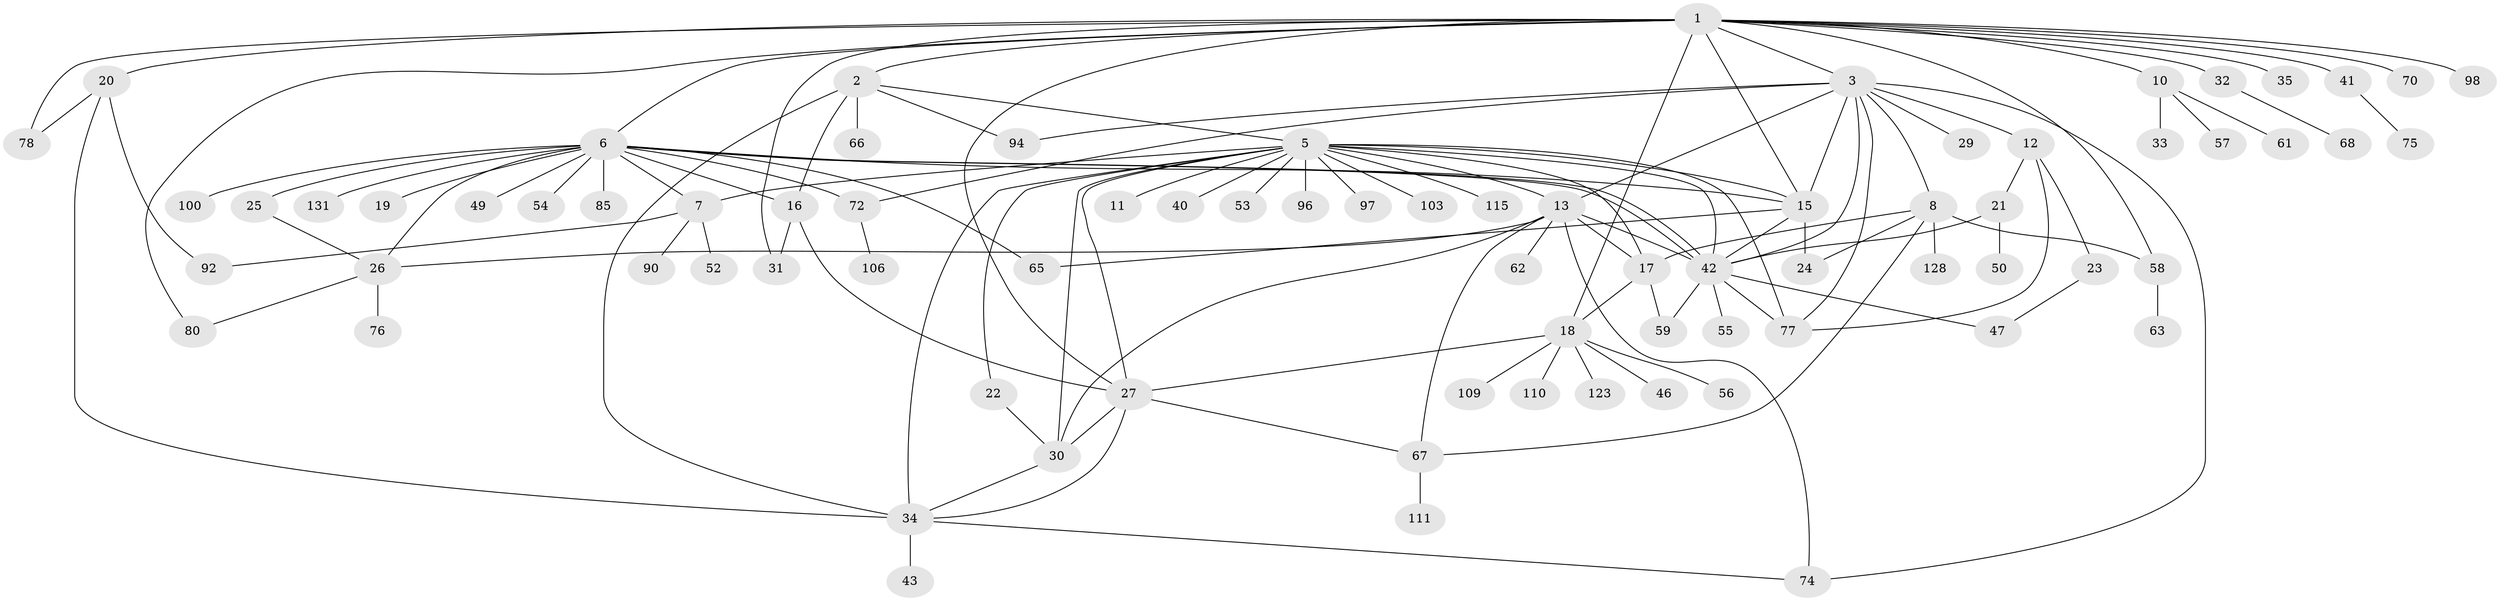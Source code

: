 // original degree distribution, {19: 0.007518796992481203, 6: 0.05263157894736842, 13: 0.007518796992481203, 2: 0.2706766917293233, 15: 0.007518796992481203, 9: 0.015037593984962405, 5: 0.05263157894736842, 4: 0.09022556390977443, 1: 0.42105263157894735, 12: 0.015037593984962405, 3: 0.05263157894736842, 7: 0.007518796992481203}
// Generated by graph-tools (version 1.1) at 2025/18/03/04/25 18:18:07]
// undirected, 79 vertices, 123 edges
graph export_dot {
graph [start="1"]
  node [color=gray90,style=filled];
  1;
  2;
  3 [super="+79+4"];
  5 [super="+9"];
  6 [super="+14"];
  7;
  8;
  10;
  11;
  12;
  13 [super="+116+126+37"];
  15 [super="+93+60+45"];
  16 [super="+64"];
  17 [super="+82+118+44+39"];
  18 [super="+38"];
  19 [super="+69"];
  20;
  21 [super="+86+88"];
  22;
  23;
  24;
  25 [super="+113"];
  26 [super="+48+129"];
  27 [super="+87+28"];
  29;
  30 [super="+36+51"];
  31;
  32;
  33;
  34 [super="+127+101+125"];
  35;
  40;
  41 [super="+117+99"];
  42 [super="+71"];
  43;
  46 [super="+119"];
  47;
  49;
  50;
  52;
  53;
  54;
  55;
  56;
  57;
  58;
  59;
  61;
  62;
  63;
  65;
  66;
  67;
  68 [super="+107"];
  70;
  72 [super="+73"];
  74;
  75;
  76;
  77 [super="+84+112"];
  78 [super="+121"];
  80;
  85;
  90;
  92 [super="+122"];
  94;
  96;
  97;
  98;
  100;
  103;
  106;
  109;
  110;
  111 [super="+132"];
  115;
  123;
  128;
  131;
  1 -- 2;
  1 -- 3;
  1 -- 6 [weight=2];
  1 -- 10;
  1 -- 18;
  1 -- 20;
  1 -- 31;
  1 -- 32;
  1 -- 35;
  1 -- 41;
  1 -- 58;
  1 -- 70;
  1 -- 78;
  1 -- 80;
  1 -- 98;
  1 -- 27;
  1 -- 15;
  2 -- 5;
  2 -- 16;
  2 -- 34;
  2 -- 66;
  2 -- 94;
  3 -- 8;
  3 -- 12;
  3 -- 13;
  3 -- 29;
  3 -- 72;
  3 -- 74;
  3 -- 77;
  3 -- 94;
  3 -- 15;
  3 -- 42 [weight=2];
  5 -- 7;
  5 -- 13;
  5 -- 17;
  5 -- 22;
  5 -- 27;
  5 -- 30;
  5 -- 40;
  5 -- 42;
  5 -- 96;
  5 -- 103;
  5 -- 115;
  5 -- 77 [weight=2];
  5 -- 97;
  5 -- 34;
  5 -- 53;
  5 -- 11;
  5 -- 15;
  6 -- 7;
  6 -- 25;
  6 -- 42;
  6 -- 42;
  6 -- 65;
  6 -- 72 [weight=2];
  6 -- 131;
  6 -- 100;
  6 -- 49;
  6 -- 19;
  6 -- 85;
  6 -- 54;
  6 -- 15;
  6 -- 26;
  6 -- 16;
  7 -- 52;
  7 -- 90;
  7 -- 92;
  8 -- 24;
  8 -- 58;
  8 -- 67;
  8 -- 128;
  8 -- 17;
  10 -- 33;
  10 -- 57;
  10 -- 61;
  12 -- 21;
  12 -- 23;
  12 -- 77;
  13 -- 26;
  13 -- 62;
  13 -- 67 [weight=2];
  13 -- 17;
  13 -- 74;
  13 -- 42;
  13 -- 30;
  15 -- 65;
  15 -- 24;
  15 -- 42;
  16 -- 27 [weight=2];
  16 -- 31;
  17 -- 18;
  17 -- 59;
  18 -- 56;
  18 -- 110;
  18 -- 123;
  18 -- 27;
  18 -- 109;
  18 -- 46;
  20 -- 92;
  20 -- 78;
  20 -- 34;
  21 -- 50;
  21 -- 42;
  22 -- 30;
  23 -- 47;
  25 -- 26;
  26 -- 80;
  26 -- 76;
  27 -- 67;
  27 -- 30 [weight=2];
  27 -- 34;
  30 -- 34;
  32 -- 68;
  34 -- 43;
  34 -- 74;
  41 -- 75;
  42 -- 47;
  42 -- 55;
  42 -- 59;
  42 -- 77;
  58 -- 63;
  67 -- 111;
  72 -- 106;
}
